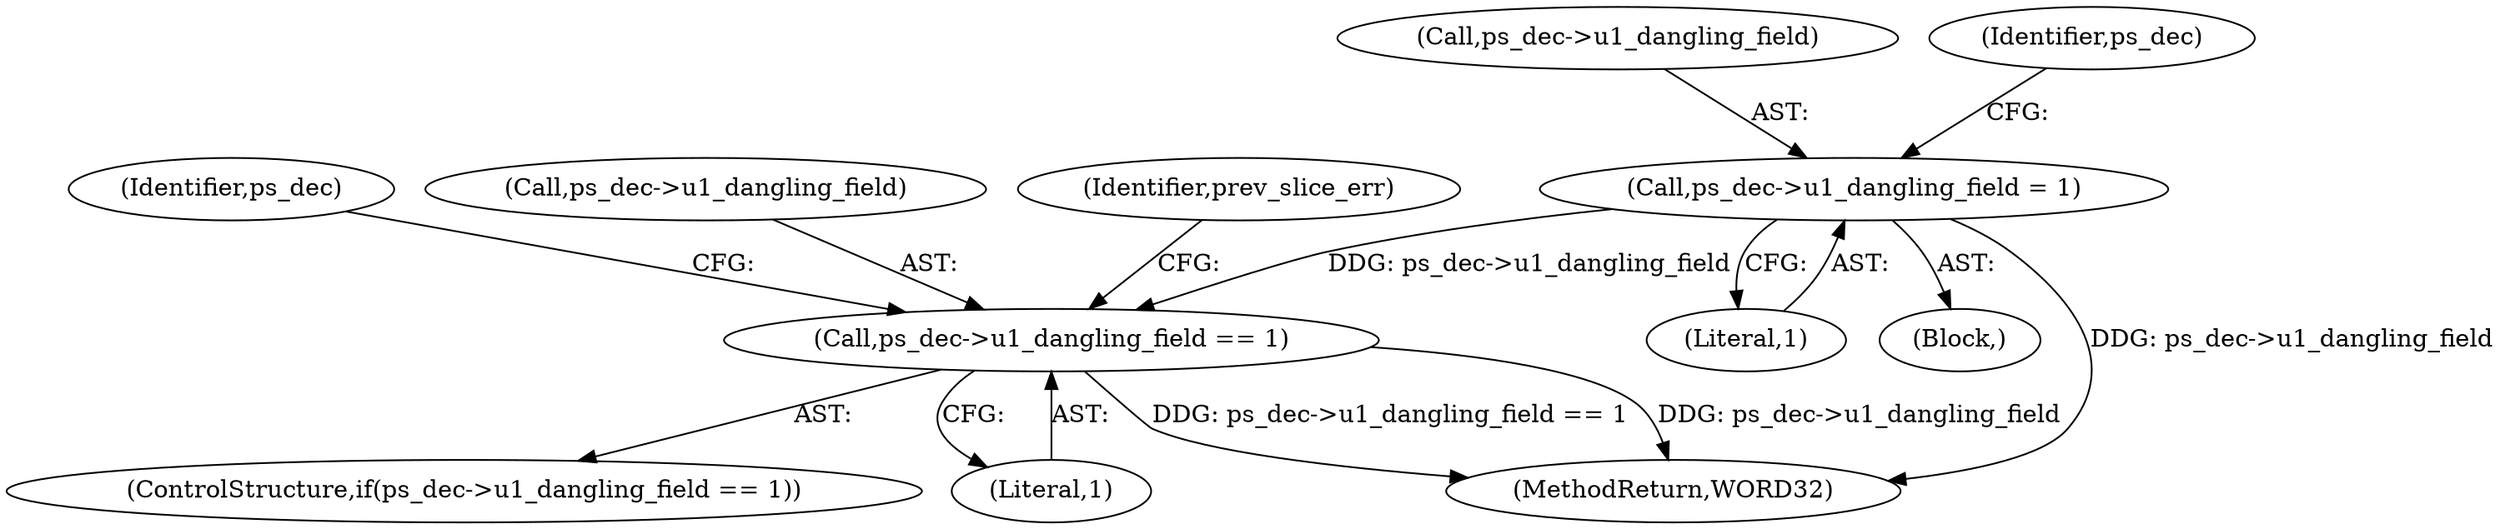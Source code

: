 digraph "0_Android_0b23c81c3dd9ec38f7e6806a3955fed1925541a0_2@pointer" {
"1000959" [label="(Call,ps_dec->u1_dangling_field = 1)"];
"1001169" [label="(Call,ps_dec->u1_dangling_field == 1)"];
"1000960" [label="(Call,ps_dec->u1_dangling_field)"];
"1001177" [label="(Identifier,ps_dec)"];
"1000958" [label="(Block,)"];
"1002589" [label="(MethodReturn,WORD32)"];
"1001169" [label="(Call,ps_dec->u1_dangling_field == 1)"];
"1001168" [label="(ControlStructure,if(ps_dec->u1_dangling_field == 1))"];
"1001170" [label="(Call,ps_dec->u1_dangling_field)"];
"1001203" [label="(Identifier,prev_slice_err)"];
"1000966" [label="(Identifier,ps_dec)"];
"1000963" [label="(Literal,1)"];
"1001173" [label="(Literal,1)"];
"1000959" [label="(Call,ps_dec->u1_dangling_field = 1)"];
"1000959" -> "1000958"  [label="AST: "];
"1000959" -> "1000963"  [label="CFG: "];
"1000960" -> "1000959"  [label="AST: "];
"1000963" -> "1000959"  [label="AST: "];
"1000966" -> "1000959"  [label="CFG: "];
"1000959" -> "1002589"  [label="DDG: ps_dec->u1_dangling_field"];
"1000959" -> "1001169"  [label="DDG: ps_dec->u1_dangling_field"];
"1001169" -> "1001168"  [label="AST: "];
"1001169" -> "1001173"  [label="CFG: "];
"1001170" -> "1001169"  [label="AST: "];
"1001173" -> "1001169"  [label="AST: "];
"1001177" -> "1001169"  [label="CFG: "];
"1001203" -> "1001169"  [label="CFG: "];
"1001169" -> "1002589"  [label="DDG: ps_dec->u1_dangling_field"];
"1001169" -> "1002589"  [label="DDG: ps_dec->u1_dangling_field == 1"];
}
